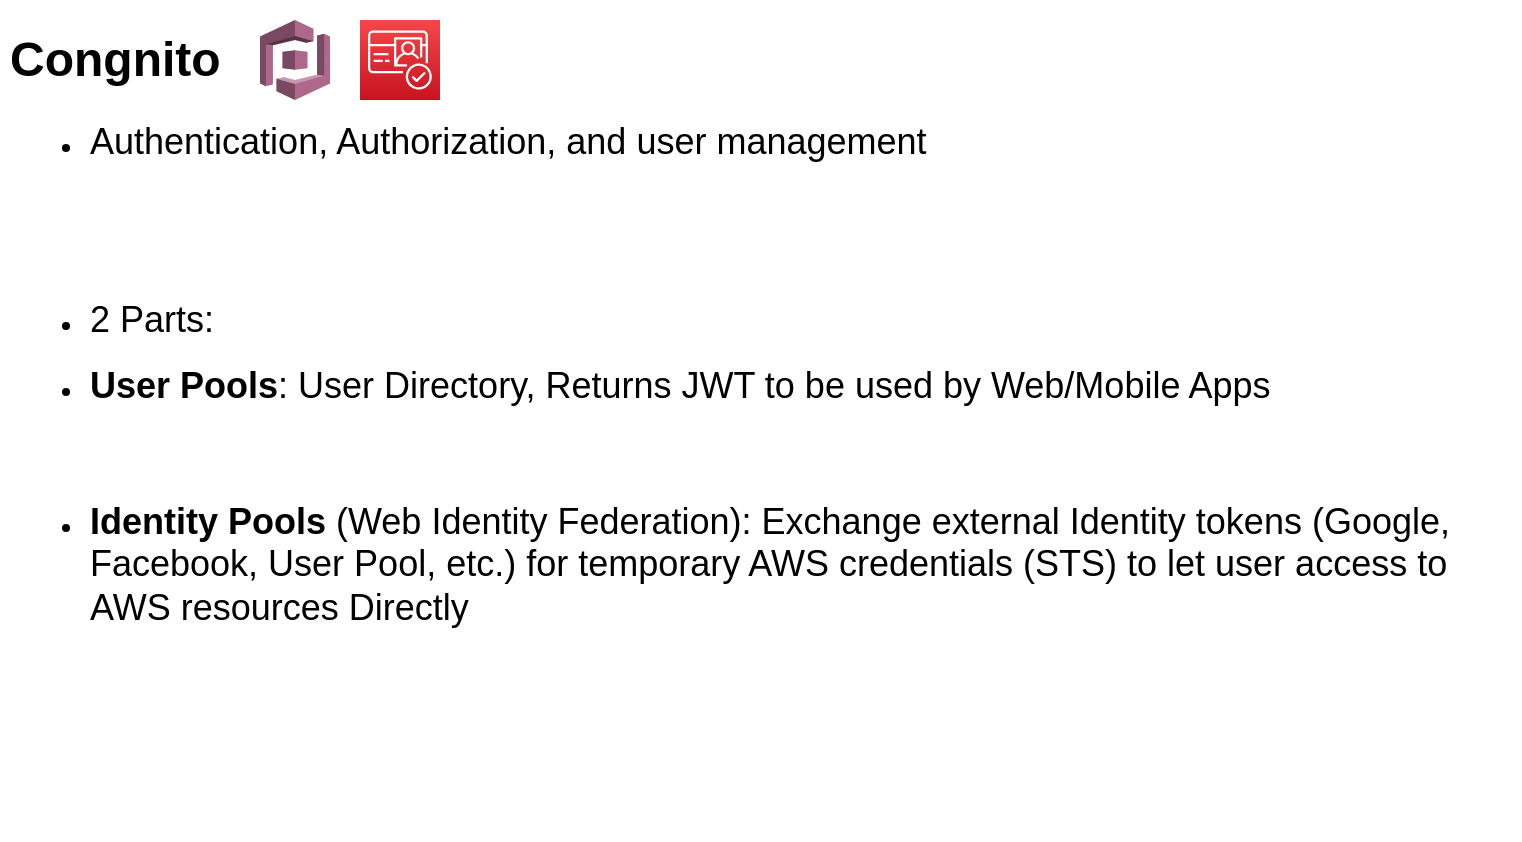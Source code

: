 <mxfile version="14.9.3" type="github" pages="4">
  <diagram id="XrfpLXSdPFyLqEVaYIA8" name="1. Cognito">
    <mxGraphModel dx="1422" dy="762" grid="1" gridSize="10" guides="1" tooltips="1" connect="1" arrows="1" fold="1" page="1" pageScale="1" pageWidth="850" pageHeight="1100" math="0" shadow="0">
      <root>
        <mxCell id="NHgnhrI_WXp9pf3EGnXM-0" />
        <mxCell id="NHgnhrI_WXp9pf3EGnXM-1" parent="NHgnhrI_WXp9pf3EGnXM-0" />
        <mxCell id="y5IxB1KwBTHOuGu1qgAL-0" value="&lt;h1&gt;Congnito&amp;nbsp;&lt;/h1&gt;&lt;ul&gt;&lt;li&gt;&lt;font style=&quot;font-size: 18px&quot;&gt;Authentication, Authorization, and user management&lt;/font&gt;&lt;/li&gt;&lt;/ul&gt;&lt;div&gt;&lt;span style=&quot;font-size: 18px&quot;&gt;&lt;br&gt;&lt;/span&gt;&lt;/div&gt;&lt;div&gt;&lt;span style=&quot;font-size: 18px&quot;&gt;&lt;br&gt;&lt;/span&gt;&lt;/div&gt;&lt;ul&gt;&lt;li&gt;&lt;font style=&quot;font-size: 18px&quot;&gt;2 Parts:&amp;nbsp;&lt;/font&gt;&lt;/li&gt;&lt;/ul&gt;&lt;ul&gt;&lt;li&gt;&lt;font style=&quot;font-size: 18px&quot;&gt;&lt;b&gt;User Pools&lt;/b&gt;: User Directory, Returns JWT to be used by Web/Mobile Apps&lt;/font&gt;&lt;/li&gt;&lt;/ul&gt;&lt;div&gt;&lt;span style=&quot;font-size: 18px&quot;&gt;&lt;br&gt;&lt;/span&gt;&lt;/div&gt;&lt;ul&gt;&lt;li&gt;&lt;font style=&quot;font-size: 18px&quot;&gt;&lt;b&gt;Identity Pools&amp;nbsp;&lt;/b&gt;(Web Identity Federation):&amp;nbsp;Exchange external Identity tokens (Google, Facebook, User Pool, etc.) for temporary AWS credentials (STS) to let user access to AWS resources Directly&lt;/font&gt;&lt;/li&gt;&lt;/ul&gt;&lt;p&gt;&lt;/p&gt;" style="text;html=1;strokeColor=none;fillColor=none;spacing=5;spacingTop=-20;whiteSpace=wrap;overflow=hidden;rounded=0;labelBackgroundColor=none;" parent="NHgnhrI_WXp9pf3EGnXM-1" vertex="1">
          <mxGeometry x="40" y="40" width="760" height="410" as="geometry" />
        </mxCell>
        <mxCell id="gu8KA0dRq_MuwRzteSxE-0" value="" style="outlineConnect=0;dashed=0;verticalLabelPosition=bottom;verticalAlign=top;align=center;html=1;shape=mxgraph.aws3.cognito;fillColor=#AD688B;gradientColor=none;strokeColor=#CCCCCC;" parent="NHgnhrI_WXp9pf3EGnXM-1" vertex="1">
          <mxGeometry x="170" y="40" width="35" height="40" as="geometry" />
        </mxCell>
        <mxCell id="tuQL5oOyaT26bC56Cmlu-0" value="" style="points=[[0,0,0],[0.25,0,0],[0.5,0,0],[0.75,0,0],[1,0,0],[0,1,0],[0.25,1,0],[0.5,1,0],[0.75,1,0],[1,1,0],[0,0.25,0],[0,0.5,0],[0,0.75,0],[1,0.25,0],[1,0.5,0],[1,0.75,0]];outlineConnect=0;fontColor=#232F3E;gradientColor=#F54749;gradientDirection=north;fillColor=#C7131F;strokeColor=#ffffff;dashed=0;verticalLabelPosition=bottom;verticalAlign=top;align=center;html=1;fontSize=12;fontStyle=0;aspect=fixed;shape=mxgraph.aws4.resourceIcon;resIcon=mxgraph.aws4.cognito;labelBackgroundColor=none;" parent="NHgnhrI_WXp9pf3EGnXM-1" vertex="1">
          <mxGeometry x="220" y="40" width="40" height="40" as="geometry" />
        </mxCell>
      </root>
    </mxGraphModel>
  </diagram>
  <diagram id="C--5GFD1iy_7vOTVAu0h" name="2. Cognito User Pool">
    <mxGraphModel dx="1673" dy="896" grid="1" gridSize="10" guides="1" tooltips="1" connect="1" arrows="1" fold="1" page="1" pageScale="1" pageWidth="850" pageHeight="1100" math="0" shadow="0">
      <root>
        <mxCell id="hs2MlcqTUsVbU6DM5ik_-0" />
        <mxCell id="hs2MlcqTUsVbU6DM5ik_-1" parent="hs2MlcqTUsVbU6DM5ik_-0" />
        <mxCell id="hs2MlcqTUsVbU6DM5ik_-4" value="" style="verticalLabelPosition=bottom;verticalAlign=top;html=1;shape=mxgraph.basic.rect;fillColor2=none;strokeWidth=1;size=20;indent=5;strokeColor=#CCCCCC;" parent="hs2MlcqTUsVbU6DM5ik_-1" vertex="1">
          <mxGeometry x="20" y="40" width="130" height="110" as="geometry" />
        </mxCell>
        <mxCell id="hs2MlcqTUsVbU6DM5ik_-2" value="" style="outlineConnect=0;dashed=0;verticalLabelPosition=bottom;verticalAlign=top;align=center;html=1;shape=mxgraph.aws3.management_console;fillColor=#D2D3D3;gradientColor=none;" parent="hs2MlcqTUsVbU6DM5ik_-1" vertex="1">
          <mxGeometry x="32" y="53" width="63" height="63" as="geometry" />
        </mxCell>
        <mxCell id="hs2MlcqTUsVbU6DM5ik_-3" value="" style="outlineConnect=0;dashed=0;verticalLabelPosition=bottom;verticalAlign=top;align=center;html=1;shape=mxgraph.aws3.mobile_client;fillColor=#D2D3D3;gradientColor=none;" parent="hs2MlcqTUsVbU6DM5ik_-1" vertex="1">
          <mxGeometry x="102" y="53" width="40.5" height="63" as="geometry" />
        </mxCell>
        <mxCell id="hs2MlcqTUsVbU6DM5ik_-6" value="Clients" style="text;html=1;strokeColor=none;fillColor=none;align=center;verticalAlign=middle;whiteSpace=wrap;rounded=0;" parent="hs2MlcqTUsVbU6DM5ik_-1" vertex="1">
          <mxGeometry x="73.5" y="122.5" width="40" height="20" as="geometry" />
        </mxCell>
        <mxCell id="hs2MlcqTUsVbU6DM5ik_-7" value="" style="endArrow=classic;html=1;entryX=0;entryY=0.21;entryDx=0;entryDy=0;entryPerimeter=0;exitX=1.008;exitY=0.173;exitDx=0;exitDy=0;exitPerimeter=0;" parent="hs2MlcqTUsVbU6DM5ik_-1" source="hs2MlcqTUsVbU6DM5ik_-4" edge="1">
          <mxGeometry width="50" height="50" relative="1" as="geometry">
            <mxPoint x="158" y="60" as="sourcePoint" />
            <mxPoint x="348.5" y="59.53" as="targetPoint" />
          </mxGeometry>
        </mxCell>
        <mxCell id="hs2MlcqTUsVbU6DM5ik_-8" value="1. Authenticate" style="edgeLabel;html=1;align=center;verticalAlign=middle;resizable=0;points=[];" parent="hs2MlcqTUsVbU6DM5ik_-7" vertex="1" connectable="0">
          <mxGeometry x="-0.165" relative="1" as="geometry">
            <mxPoint as="offset" />
          </mxGeometry>
        </mxCell>
        <mxCell id="hs2MlcqTUsVbU6DM5ik_-9" value="" style="endArrow=classic;html=1;exitX=0;exitY=0.79;exitDx=0;exitDy=0;exitPerimeter=0;entryX=1;entryY=0.664;entryDx=0;entryDy=0;entryPerimeter=0;" parent="hs2MlcqTUsVbU6DM5ik_-1" target="hs2MlcqTUsVbU6DM5ik_-4" edge="1">
          <mxGeometry width="50" height="50" relative="1" as="geometry">
            <mxPoint x="348.5" y="113.47" as="sourcePoint" />
            <mxPoint x="160" y="111.96" as="targetPoint" />
          </mxGeometry>
        </mxCell>
        <mxCell id="hs2MlcqTUsVbU6DM5ik_-10" value="3. JWT based on&amp;nbsp;&lt;span style=&quot;font-size: 12px ; background-color: rgb(248 , 249 , 250)&quot;&gt;OAuth Flows&lt;br&gt;&lt;/span&gt;" style="edgeLabel;html=1;align=center;verticalAlign=middle;resizable=0;points=[];" parent="hs2MlcqTUsVbU6DM5ik_-9" vertex="1" connectable="0">
          <mxGeometry x="0.257" y="1" relative="1" as="geometry">
            <mxPoint x="30" y="-2" as="offset" />
          </mxGeometry>
        </mxCell>
        <mxCell id="hs2MlcqTUsVbU6DM5ik_-19" value="" style="endArrow=classic;html=1;exitX=1;exitY=0.5;exitDx=0;exitDy=0;exitPerimeter=0;startArrow=none;entryX=0;entryY=0.5;entryDx=0;entryDy=0;entryPerimeter=0;" parent="hs2MlcqTUsVbU6DM5ik_-1" source="hs2MlcqTUsVbU6DM5ik_-11" target="hs2MlcqTUsVbU6DM5ik_-11" edge="1">
          <mxGeometry width="50" height="50" relative="1" as="geometry">
            <mxPoint x="510" y="80" as="sourcePoint" />
            <mxPoint x="640" y="87" as="targetPoint" />
          </mxGeometry>
        </mxCell>
        <mxCell id="hs2MlcqTUsVbU6DM5ik_-22" value="&lt;div&gt;&lt;ul&gt;&lt;li&gt;&lt;span&gt;ID Token&lt;/span&gt;&lt;/li&gt;&lt;li&gt;Access Token&lt;/li&gt;&lt;li&gt;Refresh Token&lt;/li&gt;&lt;/ul&gt;&lt;/div&gt;" style="text;html=1;strokeColor=none;fillColor=none;align=left;verticalAlign=middle;whiteSpace=wrap;rounded=0;" parent="hs2MlcqTUsVbU6DM5ik_-1" vertex="1">
          <mxGeometry x="180" y="116" width="170" height="60" as="geometry" />
        </mxCell>
        <mxCell id="hs2MlcqTUsVbU6DM5ik_-27" value="User Pool" style="text;html=1;strokeColor=none;fillColor=none;align=center;verticalAlign=middle;whiteSpace=wrap;rounded=0;" parent="hs2MlcqTUsVbU6DM5ik_-1" vertex="1">
          <mxGeometry x="331.75" y="133" width="110" height="20" as="geometry" />
        </mxCell>
        <mxCell id="hs2MlcqTUsVbU6DM5ik_-28" value="" style="outlineConnect=0;dashed=0;verticalLabelPosition=bottom;verticalAlign=top;align=center;html=1;shape=mxgraph.aws3.lambda_function;fillColor=#F58534;gradientColor=none;strokeColor=#CCCCCC;" parent="hs2MlcqTUsVbU6DM5ik_-1" vertex="1">
          <mxGeometry x="520" y="150" width="69" height="72" as="geometry" />
        </mxCell>
        <mxCell id="hs2MlcqTUsVbU6DM5ik_-29" value="" style="endArrow=classic;html=1;exitX=1;exitY=0.5;exitDx=0;exitDy=0;exitPerimeter=0;" parent="hs2MlcqTUsVbU6DM5ik_-1" target="hs2MlcqTUsVbU6DM5ik_-28" edge="1">
          <mxGeometry width="50" height="50" relative="1" as="geometry">
            <mxPoint x="425" y="86.5" as="sourcePoint" />
            <mxPoint x="650" y="97" as="targetPoint" />
          </mxGeometry>
        </mxCell>
        <mxCell id="hs2MlcqTUsVbU6DM5ik_-30" value="2.&amp;nbsp;Custom Sign-in" style="edgeLabel;html=1;align=center;verticalAlign=middle;resizable=0;points=[];" parent="hs2MlcqTUsVbU6DM5ik_-29" vertex="1" connectable="0">
          <mxGeometry x="-0.181" y="-2" relative="1" as="geometry">
            <mxPoint x="33" y="18" as="offset" />
          </mxGeometry>
        </mxCell>
        <mxCell id="hs2MlcqTUsVbU6DM5ik_-32" value="" style="verticalLabelPosition=bottom;verticalAlign=top;html=1;shape=mxgraph.basic.rect;fillColor2=none;strokeWidth=1;size=20;indent=5;strokeColor=#CCCCCC;" parent="hs2MlcqTUsVbU6DM5ik_-1" vertex="1">
          <mxGeometry x="40" y="570" width="140" height="110" as="geometry" />
        </mxCell>
        <mxCell id="hs2MlcqTUsVbU6DM5ik_-33" value="" style="outlineConnect=0;dashed=0;verticalLabelPosition=bottom;verticalAlign=top;align=center;html=1;shape=mxgraph.aws3.management_console;fillColor=#D2D3D3;gradientColor=none;" parent="hs2MlcqTUsVbU6DM5ik_-1" vertex="1">
          <mxGeometry x="52" y="583" width="63" height="63" as="geometry" />
        </mxCell>
        <mxCell id="hs2MlcqTUsVbU6DM5ik_-34" value="" style="outlineConnect=0;dashed=0;verticalLabelPosition=bottom;verticalAlign=top;align=center;html=1;shape=mxgraph.aws3.mobile_client;fillColor=#D2D3D3;gradientColor=none;" parent="hs2MlcqTUsVbU6DM5ik_-1" vertex="1">
          <mxGeometry x="122" y="583" width="40.5" height="63" as="geometry" />
        </mxCell>
        <mxCell id="hs2MlcqTUsVbU6DM5ik_-35" value="Clients" style="text;html=1;strokeColor=none;fillColor=none;align=center;verticalAlign=middle;whiteSpace=wrap;rounded=0;" parent="hs2MlcqTUsVbU6DM5ik_-1" vertex="1">
          <mxGeometry x="93.5" y="652.5" width="40" height="20" as="geometry" />
        </mxCell>
        <mxCell id="hs2MlcqTUsVbU6DM5ik_-36" value="" style="endArrow=classic;html=1;entryX=0;entryY=0.21;entryDx=0;entryDy=0;entryPerimeter=0;" parent="hs2MlcqTUsVbU6DM5ik_-1" edge="1">
          <mxGeometry width="50" height="50" relative="1" as="geometry">
            <mxPoint x="178" y="590" as="sourcePoint" />
            <mxPoint x="445" y="589.53" as="targetPoint" />
          </mxGeometry>
        </mxCell>
        <mxCell id="hs2MlcqTUsVbU6DM5ik_-37" value="1. Authenticate" style="edgeLabel;html=1;align=center;verticalAlign=middle;resizable=0;points=[];" parent="hs2MlcqTUsVbU6DM5ik_-36" vertex="1" connectable="0">
          <mxGeometry x="-0.165" relative="1" as="geometry">
            <mxPoint x="-2" as="offset" />
          </mxGeometry>
        </mxCell>
        <mxCell id="hs2MlcqTUsVbU6DM5ik_-38" value="" style="endArrow=classic;html=1;exitX=0.039;exitY=0.656;exitDx=0;exitDy=0;exitPerimeter=0;entryX=1;entryY=0.536;entryDx=0;entryDy=0;entryPerimeter=0;" parent="hs2MlcqTUsVbU6DM5ik_-1" edge="1">
          <mxGeometry width="50" height="50" relative="1" as="geometry">
            <mxPoint x="447.984" y="644.008" as="sourcePoint" />
            <mxPoint x="180" y="641.96" as="targetPoint" />
          </mxGeometry>
        </mxCell>
        <mxCell id="hs2MlcqTUsVbU6DM5ik_-39" value="3. JWT tokens based on&amp;nbsp;&lt;span style=&quot;font-size: 12px ; background-color: rgb(248 , 249 , 250)&quot;&gt;OAuth&lt;br&gt;&lt;/span&gt;" style="edgeLabel;html=1;align=center;verticalAlign=middle;resizable=0;points=[];" parent="hs2MlcqTUsVbU6DM5ik_-38" vertex="1" connectable="0">
          <mxGeometry x="0.257" y="1" relative="1" as="geometry">
            <mxPoint x="5" y="-2" as="offset" />
          </mxGeometry>
        </mxCell>
        <mxCell id="hs2MlcqTUsVbU6DM5ik_-42" value="Cognito User Pool" style="text;html=1;strokeColor=none;fillColor=none;align=center;verticalAlign=middle;whiteSpace=wrap;rounded=0;" parent="hs2MlcqTUsVbU6DM5ik_-1" vertex="1">
          <mxGeometry x="353.5" y="660" width="110" height="20" as="geometry" />
        </mxCell>
        <mxCell id="hs2MlcqTUsVbU6DM5ik_-43" value="" style="dashed=0;outlineConnect=0;html=1;align=center;labelPosition=center;verticalLabelPosition=bottom;verticalAlign=top;shape=mxgraph.webicons.facebook;fillColor=#6294E4;gradientColor=#1A2665;strokeColor=#CCCCCC;" parent="hs2MlcqTUsVbU6DM5ik_-1" vertex="1">
          <mxGeometry x="580" y="510" width="40" height="40" as="geometry" />
        </mxCell>
        <mxCell id="hs2MlcqTUsVbU6DM5ik_-44" value="" style="dashed=0;outlineConnect=0;html=1;align=center;labelPosition=center;verticalLabelPosition=bottom;verticalAlign=top;shape=mxgraph.weblogos.amazon;strokeColor=#CCCCCC;" parent="hs2MlcqTUsVbU6DM5ik_-1" vertex="1">
          <mxGeometry x="580" y="591" width="40" height="39" as="geometry" />
        </mxCell>
        <mxCell id="hs2MlcqTUsVbU6DM5ik_-45" value="" style="dashed=0;outlineConnect=0;html=1;align=center;labelPosition=center;verticalLabelPosition=bottom;verticalAlign=top;shape=mxgraph.weblogos.google;strokeColor=#CCCCCC;" parent="hs2MlcqTUsVbU6DM5ik_-1" vertex="1">
          <mxGeometry x="580" y="672.5" width="40" height="39" as="geometry" />
        </mxCell>
        <mxCell id="hs2MlcqTUsVbU6DM5ik_-46" value="" style="endArrow=classic;startArrow=classic;html=1;" parent="hs2MlcqTUsVbU6DM5ik_-1" target="hs2MlcqTUsVbU6DM5ik_-43" edge="1">
          <mxGeometry width="50" height="50" relative="1" as="geometry">
            <mxPoint x="450" y="610" as="sourcePoint" />
            <mxPoint x="740" y="530" as="targetPoint" />
          </mxGeometry>
        </mxCell>
        <mxCell id="hs2MlcqTUsVbU6DM5ik_-47" value="" style="endArrow=classic;startArrow=classic;html=1;exitX=1;exitY=0.5;exitDx=0;exitDy=0;exitPerimeter=0;" parent="hs2MlcqTUsVbU6DM5ik_-1" source="agxwnckdgTOWazzLHPQQ-0" edge="1">
          <mxGeometry width="50" height="50" relative="1" as="geometry">
            <mxPoint x="519.97" y="610.455" as="sourcePoint" />
            <mxPoint x="580" y="611" as="targetPoint" />
          </mxGeometry>
        </mxCell>
        <mxCell id="hs2MlcqTUsVbU6DM5ik_-48" value="" style="endArrow=classic;startArrow=classic;html=1;" parent="hs2MlcqTUsVbU6DM5ik_-1" source="agxwnckdgTOWazzLHPQQ-0" edge="1">
          <mxGeometry width="50" height="50" relative="1" as="geometry">
            <mxPoint x="521.5" y="616.5" as="sourcePoint" />
            <mxPoint x="580" y="686" as="targetPoint" />
          </mxGeometry>
        </mxCell>
        <mxCell id="hs2MlcqTUsVbU6DM5ik_-60" value="App&lt;br&gt;Resources" style="whiteSpace=wrap;html=1;aspect=fixed;labelBackgroundColor=none;strokeColor=#000000;" parent="hs2MlcqTUsVbU6DM5ik_-1" vertex="1">
          <mxGeometry x="350" y="310" width="75" height="75" as="geometry" />
        </mxCell>
        <mxCell id="hs2MlcqTUsVbU6DM5ik_-61" value="" style="endArrow=classic;html=1;entryX=0;entryY=0.25;entryDx=0;entryDy=0;exitX=0.546;exitY=1.009;exitDx=0;exitDy=0;exitPerimeter=0;" parent="hs2MlcqTUsVbU6DM5ik_-1" source="hs2MlcqTUsVbU6DM5ik_-4" target="hs2MlcqTUsVbU6DM5ik_-60" edge="1">
          <mxGeometry width="50" height="50" relative="1" as="geometry">
            <mxPoint x="110.0" y="210.0" as="sourcePoint" />
            <mxPoint x="383.96" y="210.5" as="targetPoint" />
          </mxGeometry>
        </mxCell>
        <mxCell id="hs2MlcqTUsVbU6DM5ik_-62" value="4. Request + Tokens" style="edgeLabel;html=1;align=center;verticalAlign=middle;resizable=0;points=[];" parent="hs2MlcqTUsVbU6DM5ik_-61" vertex="1" connectable="0">
          <mxGeometry x="-0.165" relative="1" as="geometry">
            <mxPoint as="offset" />
          </mxGeometry>
        </mxCell>
        <mxCell id="7K9llkvWW2eO6uYCUeWB-3" value="2. Custom Sign-up" style="endArrow=classic;html=1;exitX=1;exitY=0.5;exitDx=0;exitDy=0;exitPerimeter=0;entryX=0;entryY=0.5;entryDx=0;entryDy=0;entryPerimeter=0;" parent="hs2MlcqTUsVbU6DM5ik_-1" target="hs2MlcqTUsVbU6DM5ik_-11" edge="1">
          <mxGeometry x="-0.053" y="17" width="50" height="50" relative="1" as="geometry">
            <mxPoint x="425" y="86.5" as="sourcePoint" />
            <mxPoint x="526" y="86.5" as="targetPoint" />
            <mxPoint y="1" as="offset" />
          </mxGeometry>
        </mxCell>
        <mxCell id="hs2MlcqTUsVbU6DM5ik_-11" value="" style="outlineConnect=0;dashed=0;verticalLabelPosition=bottom;verticalAlign=top;align=center;html=1;shape=mxgraph.aws3.lambda_function;fillColor=#F58534;gradientColor=none;strokeColor=#CCCCCC;" parent="hs2MlcqTUsVbU6DM5ik_-1" vertex="1">
          <mxGeometry x="520" y="50.5" width="69" height="72" as="geometry" />
        </mxCell>
        <mxCell id="7K9llkvWW2eO6uYCUeWB-6" value="" style="endArrow=classic;html=1;exitX=1;exitY=0.5;exitDx=0;exitDy=0;exitPerimeter=0;entryX=0;entryY=0.5;entryDx=0;entryDy=0;" parent="hs2MlcqTUsVbU6DM5ik_-1" edge="1">
          <mxGeometry x="-0.053" y="17" width="50" height="50" relative="1" as="geometry">
            <mxPoint x="589" y="84" as="sourcePoint" />
            <mxPoint x="685" y="84.5" as="targetPoint" />
            <mxPoint y="1" as="offset" />
          </mxGeometry>
        </mxCell>
        <mxCell id="7K9llkvWW2eO6uYCUeWB-11" value="" style="points=[[0,0,0],[0.25,0,0],[0.5,0,0],[0.75,0,0],[1,0,0],[0,1,0],[0.25,1,0],[0.5,1,0],[0.75,1,0],[1,1,0],[0,0.25,0],[0,0.5,0],[0,0.75,0],[1,0.25,0],[1,0.5,0],[1,0.75,0]];outlineConnect=0;fontColor=#232F3E;gradientColor=#F54749;gradientDirection=north;fillColor=#C7131F;strokeColor=#ffffff;dashed=0;verticalLabelPosition=bottom;verticalAlign=top;align=center;html=1;fontSize=12;fontStyle=0;aspect=fixed;shape=mxgraph.aws4.resourceIcon;resIcon=mxgraph.aws4.cognito;labelBackgroundColor=none;" parent="hs2MlcqTUsVbU6DM5ik_-1" vertex="1">
          <mxGeometry x="350" y="45.5" width="75" height="75" as="geometry" />
        </mxCell>
        <mxCell id="agxwnckdgTOWazzLHPQQ-0" value="" style="points=[[0,0,0],[0.25,0,0],[0.5,0,0],[0.75,0,0],[1,0,0],[0,1,0],[0.25,1,0],[0.5,1,0],[0.75,1,0],[1,1,0],[0,0.25,0],[0,0.5,0],[0,0.75,0],[1,0.25,0],[1,0.5,0],[1,0.75,0]];outlineConnect=0;fontColor=#232F3E;gradientColor=#F54749;gradientDirection=north;fillColor=#C7131F;strokeColor=#ffffff;dashed=0;verticalLabelPosition=bottom;verticalAlign=top;align=center;html=1;fontSize=12;fontStyle=0;aspect=fixed;shape=mxgraph.aws4.resourceIcon;resIcon=mxgraph.aws4.cognito;labelBackgroundColor=none;" parent="hs2MlcqTUsVbU6DM5ik_-1" vertex="1">
          <mxGeometry x="380" y="577.5" width="75" height="75" as="geometry" />
        </mxCell>
        <mxCell id="2NPBOKvnco1oyQ_zXrIl-0" value="&lt;font style=&quot;font-size: 24px&quot;&gt;User Pool:Sign-up /&amp;nbsp;Sign-in from built-in users&lt;/font&gt;" style="text;html=1;strokeColor=none;fillColor=none;align=center;verticalAlign=middle;whiteSpace=wrap;rounded=0;" parent="hs2MlcqTUsVbU6DM5ik_-1" vertex="1">
          <mxGeometry x="40" y="430" width="790" height="40" as="geometry" />
        </mxCell>
        <mxCell id="2NPBOKvnco1oyQ_zXrIl-1" value="&lt;font style=&quot;font-size: 24px&quot;&gt;User Pool:&amp;nbsp;Sign-up/Sign-in using external identity providers&lt;/font&gt;" style="text;html=1;strokeColor=none;fillColor=none;align=center;verticalAlign=middle;whiteSpace=wrap;rounded=0;" parent="hs2MlcqTUsVbU6DM5ik_-1" vertex="1">
          <mxGeometry x="48.5" y="740" width="720" height="40" as="geometry" />
        </mxCell>
        <mxCell id="uBfKPjX02DFlvB7GYm09-0" value="" style="endArrow=classic;html=1;exitX=0.5;exitY=1;exitDx=0;exitDy=0;exitPerimeter=0;" edge="1" parent="hs2MlcqTUsVbU6DM5ik_-1" source="7K9llkvWW2eO6uYCUeWB-11" target="hs2MlcqTUsVbU6DM5ik_-60">
          <mxGeometry width="50" height="50" relative="1" as="geometry">
            <mxPoint x="400" y="420" as="sourcePoint" />
            <mxPoint x="450" y="370" as="targetPoint" />
          </mxGeometry>
        </mxCell>
        <mxCell id="uBfKPjX02DFlvB7GYm09-1" value="5. Get Public JWKey" style="edgeLabel;html=1;align=center;verticalAlign=middle;resizable=0;points=[];" vertex="1" connectable="0" parent="uBfKPjX02DFlvB7GYm09-0">
          <mxGeometry x="-0.15" y="1" relative="1" as="geometry">
            <mxPoint y="1" as="offset" />
          </mxGeometry>
        </mxCell>
        <mxCell id="uBfKPjX02DFlvB7GYm09-2" value="" style="curved=1;endArrow=classic;html=1;exitX=0.5;exitY=1;exitDx=0;exitDy=0;entryX=1;entryY=0.5;entryDx=0;entryDy=0;" edge="1" parent="hs2MlcqTUsVbU6DM5ik_-1" source="hs2MlcqTUsVbU6DM5ik_-60" target="hs2MlcqTUsVbU6DM5ik_-60">
          <mxGeometry width="50" height="50" relative="1" as="geometry">
            <mxPoint x="400" y="420" as="sourcePoint" />
            <mxPoint x="450" y="370" as="targetPoint" />
            <Array as="points">
              <mxPoint x="490" y="430" />
              <mxPoint x="530" y="370" />
              <mxPoint x="520" y="348" />
            </Array>
          </mxGeometry>
        </mxCell>
        <mxCell id="uBfKPjX02DFlvB7GYm09-3" value="6. JWT Validation" style="edgeLabel;html=1;align=center;verticalAlign=middle;resizable=0;points=[];" vertex="1" connectable="0" parent="uBfKPjX02DFlvB7GYm09-2">
          <mxGeometry x="0.091" y="1" relative="1" as="geometry">
            <mxPoint as="offset" />
          </mxGeometry>
        </mxCell>
        <mxCell id="uBfKPjX02DFlvB7GYm09-4" value="" style="endArrow=classic;html=1;exitX=0;exitY=0.75;exitDx=0;exitDy=0;entryX=0.154;entryY=0.973;entryDx=0;entryDy=0;entryPerimeter=0;" edge="1" parent="hs2MlcqTUsVbU6DM5ik_-1" source="hs2MlcqTUsVbU6DM5ik_-60" target="hs2MlcqTUsVbU6DM5ik_-4">
          <mxGeometry width="50" height="50" relative="1" as="geometry">
            <mxPoint x="400" y="420" as="sourcePoint" />
            <mxPoint x="50" y="300" as="targetPoint" />
            <Array as="points">
              <mxPoint x="40" y="366" />
            </Array>
          </mxGeometry>
        </mxCell>
        <mxCell id="uBfKPjX02DFlvB7GYm09-5" value="7. Response" style="edgeLabel;html=1;align=center;verticalAlign=middle;resizable=0;points=[];" vertex="1" connectable="0" parent="uBfKPjX02DFlvB7GYm09-4">
          <mxGeometry x="-0.21" y="-2" relative="1" as="geometry">
            <mxPoint as="offset" />
          </mxGeometry>
        </mxCell>
        <mxCell id="uBfKPjX02DFlvB7GYm09-8" value="" style="curved=1;endArrow=classic;html=1;" edge="1" parent="hs2MlcqTUsVbU6DM5ik_-1">
          <mxGeometry width="50" height="50" relative="1" as="geometry">
            <mxPoint x="455" y="600" as="sourcePoint" />
            <mxPoint x="400" y="580" as="targetPoint" />
            <Array as="points">
              <mxPoint x="480" y="550" />
              <mxPoint x="455" y="510" />
              <mxPoint x="400" y="540" />
            </Array>
          </mxGeometry>
        </mxCell>
        <mxCell id="uBfKPjX02DFlvB7GYm09-11" value="2. Store &amp;amp; Map external user data" style="edgeLabel;html=1;align=center;verticalAlign=middle;resizable=0;points=[];" vertex="1" connectable="0" parent="uBfKPjX02DFlvB7GYm09-8">
          <mxGeometry x="-0.583" y="1" relative="1" as="geometry">
            <mxPoint x="-18" y="-51" as="offset" />
          </mxGeometry>
        </mxCell>
        <mxCell id="uBfKPjX02DFlvB7GYm09-10" value="&lt;span style=&quot;font-size: 11px ; background-color: rgb(255 , 255 , 255)&quot;&gt;1. Sign-in to external identity provide&lt;/span&gt;" style="text;html=1;strokeColor=none;fillColor=none;align=center;verticalAlign=middle;whiteSpace=wrap;rounded=0;" vertex="1" parent="hs2MlcqTUsVbU6DM5ik_-1">
          <mxGeometry x="620" y="530" width="80" height="140" as="geometry" />
        </mxCell>
        <mxCell id="dtq2yw9bKzsKXaO4VJdS-0" value="" style="curved=1;endArrow=classic;html=1;exitX=1.015;exitY=0.7;exitDx=0;exitDy=0;exitPerimeter=0;entryX=-0.053;entryY=0.12;entryDx=0;entryDy=0;entryPerimeter=0;dashed=1;" edge="1" parent="hs2MlcqTUsVbU6DM5ik_-1" source="hs2MlcqTUsVbU6DM5ik_-4" target="hs2MlcqTUsVbU6DM5ik_-60">
          <mxGeometry width="50" height="50" relative="1" as="geometry">
            <mxPoint x="260" y="260" as="sourcePoint" />
            <mxPoint x="310" y="210" as="targetPoint" />
            <Array as="points">
              <mxPoint x="110" y="160" />
              <mxPoint x="170" y="200" />
            </Array>
          </mxGeometry>
        </mxCell>
      </root>
    </mxGraphModel>
  </diagram>
  <diagram id="DDsoDSSsyYeL7K_nFDDR" name="3. Cognito Identity Pool">
    <mxGraphModel dx="1422" dy="762" grid="1" gridSize="10" guides="1" tooltips="1" connect="1" arrows="1" fold="1" page="1" pageScale="1" pageWidth="850" pageHeight="1100" math="0" shadow="0">
      <root>
        <mxCell id="K9s4CzVVZZi7IuLKyu7W-0" />
        <mxCell id="K9s4CzVVZZi7IuLKyu7W-1" parent="K9s4CzVVZZi7IuLKyu7W-0" />
        <mxCell id="h1xK9qDGQCNXpLd03Pqe-9" value="" style="verticalLabelPosition=bottom;verticalAlign=top;html=1;shape=mxgraph.basic.rect;fillColor2=none;strokeWidth=1;size=20;indent=5;strokeColor=#CCCCCC;" parent="K9s4CzVVZZi7IuLKyu7W-1" vertex="1">
          <mxGeometry x="550" y="390" width="230" height="109" as="geometry" />
        </mxCell>
        <mxCell id="jciDeMqmUEaXET-zowRG-4" value="" style="verticalLabelPosition=bottom;verticalAlign=top;html=1;shape=mxgraph.basic.rect;fillColor2=none;strokeWidth=1;size=20;indent=5;strokeColor=#CCCCCC;" parent="K9s4CzVVZZi7IuLKyu7W-1" vertex="1">
          <mxGeometry x="550" y="41" width="230" height="109" as="geometry" />
        </mxCell>
        <mxCell id="IGjTNpZbOQ4kLorwkxcK-3" value="" style="outlineConnect=0;dashed=0;verticalLabelPosition=bottom;verticalAlign=top;align=center;html=1;shape=mxgraph.aws3.permissions_2;fillColor=#D2D3D3;gradientColor=none;strokeColor=#CCCCCC;" parent="K9s4CzVVZZi7IuLKyu7W-1" vertex="1">
          <mxGeometry x="290" y="287" width="30" height="30" as="geometry" />
        </mxCell>
        <mxCell id="q8LD3TerWeZ9EvnFw6wH-0" value="" style="verticalLabelPosition=bottom;verticalAlign=top;html=1;shape=mxgraph.basic.rect;fillColor2=none;strokeWidth=1;size=20;indent=5;strokeColor=#CCCCCC;" parent="K9s4CzVVZZi7IuLKyu7W-1" vertex="1">
          <mxGeometry x="20" y="40" width="130" height="110" as="geometry" />
        </mxCell>
        <mxCell id="q8LD3TerWeZ9EvnFw6wH-1" value="" style="outlineConnect=0;dashed=0;verticalLabelPosition=bottom;verticalAlign=top;align=center;html=1;shape=mxgraph.aws3.management_console;fillColor=#D2D3D3;gradientColor=none;" parent="K9s4CzVVZZi7IuLKyu7W-1" vertex="1">
          <mxGeometry x="32" y="53" width="63" height="63" as="geometry" />
        </mxCell>
        <mxCell id="q8LD3TerWeZ9EvnFw6wH-2" value="" style="outlineConnect=0;dashed=0;verticalLabelPosition=bottom;verticalAlign=top;align=center;html=1;shape=mxgraph.aws3.mobile_client;fillColor=#D2D3D3;gradientColor=none;" parent="K9s4CzVVZZi7IuLKyu7W-1" vertex="1">
          <mxGeometry x="102" y="53" width="40.5" height="63" as="geometry" />
        </mxCell>
        <mxCell id="q8LD3TerWeZ9EvnFw6wH-3" value="Clients" style="text;html=1;strokeColor=none;fillColor=none;align=center;verticalAlign=middle;whiteSpace=wrap;rounded=0;" parent="K9s4CzVVZZi7IuLKyu7W-1" vertex="1">
          <mxGeometry x="73.5" y="122.5" width="40" height="20" as="geometry" />
        </mxCell>
        <mxCell id="q8LD3TerWeZ9EvnFw6wH-4" value="" style="endArrow=classic;html=1;exitX=1.008;exitY=0.173;exitDx=0;exitDy=0;exitPerimeter=0;" parent="K9s4CzVVZZi7IuLKyu7W-1" source="q8LD3TerWeZ9EvnFw6wH-0" edge="1">
          <mxGeometry width="50" height="50" relative="1" as="geometry">
            <mxPoint x="158" y="60" as="sourcePoint" />
            <mxPoint x="549" y="59" as="targetPoint" />
          </mxGeometry>
        </mxCell>
        <mxCell id="q8LD3TerWeZ9EvnFw6wH-5" value="1. Authenticate with external provider credential" style="edgeLabel;html=1;align=center;verticalAlign=middle;resizable=0;points=[];" parent="q8LD3TerWeZ9EvnFw6wH-4" vertex="1" connectable="0">
          <mxGeometry x="-0.165" relative="1" as="geometry">
            <mxPoint x="33" as="offset" />
          </mxGeometry>
        </mxCell>
        <mxCell id="q8LD3TerWeZ9EvnFw6wH-6" value="" style="endArrow=classic;html=1;entryX=1;entryY=0.664;entryDx=0;entryDy=0;entryPerimeter=0;" parent="K9s4CzVVZZi7IuLKyu7W-1" target="q8LD3TerWeZ9EvnFw6wH-0" edge="1">
          <mxGeometry width="50" height="50" relative="1" as="geometry">
            <mxPoint x="550" y="113" as="sourcePoint" />
            <mxPoint x="160" y="111.96" as="targetPoint" />
            <Array as="points" />
          </mxGeometry>
        </mxCell>
        <mxCell id="q8LD3TerWeZ9EvnFw6wH-7" value="2. External Provider JW Token&lt;span style=&quot;font-size: 12px ; background-color: rgb(248 , 249 , 250)&quot;&gt;&lt;br&gt;&lt;/span&gt;" style="edgeLabel;html=1;align=center;verticalAlign=middle;resizable=0;points=[];" parent="q8LD3TerWeZ9EvnFw6wH-6" vertex="1" connectable="0">
          <mxGeometry x="0.257" y="1" relative="1" as="geometry">
            <mxPoint x="27" y="-2" as="offset" />
          </mxGeometry>
        </mxCell>
        <mxCell id="q8LD3TerWeZ9EvnFw6wH-11" value="" style="endArrow=classic;html=1;entryX=0;entryY=0.5;entryDx=0;entryDy=0;exitX=0.546;exitY=1.009;exitDx=0;exitDy=0;exitPerimeter=0;entryPerimeter=0;" parent="K9s4CzVVZZi7IuLKyu7W-1" source="q8LD3TerWeZ9EvnFw6wH-0" target="h1xK9qDGQCNXpLd03Pqe-0" edge="1">
          <mxGeometry width="50" height="50" relative="1" as="geometry">
            <mxPoint x="110.0" y="210.0" as="sourcePoint" />
            <mxPoint x="360" y="307.52" as="targetPoint" />
          </mxGeometry>
        </mxCell>
        <mxCell id="q8LD3TerWeZ9EvnFw6wH-12" value="3. Request AWS Security Token&amp;nbsp;&amp;nbsp;" style="edgeLabel;html=1;align=center;verticalAlign=middle;resizable=0;points=[];" parent="q8LD3TerWeZ9EvnFw6wH-11" vertex="1" connectable="0">
          <mxGeometry x="-0.165" relative="1" as="geometry">
            <mxPoint x="77" y="-26" as="offset" />
          </mxGeometry>
        </mxCell>
        <mxCell id="jciDeMqmUEaXET-zowRG-0" value="" style="dashed=0;outlineConnect=0;html=1;align=center;labelPosition=center;verticalLabelPosition=bottom;verticalAlign=top;shape=mxgraph.webicons.facebook;fillColor=#6294E4;gradientColor=#1A2665;strokeColor=#CCCCCC;" parent="K9s4CzVVZZi7IuLKyu7W-1" vertex="1">
          <mxGeometry x="560" y="58" width="40" height="40" as="geometry" />
        </mxCell>
        <mxCell id="jciDeMqmUEaXET-zowRG-1" value="" style="dashed=0;outlineConnect=0;html=1;align=center;labelPosition=center;verticalLabelPosition=bottom;verticalAlign=top;shape=mxgraph.weblogos.amazon;strokeColor=#CCCCCC;" parent="K9s4CzVVZZi7IuLKyu7W-1" vertex="1">
          <mxGeometry x="620" y="58" width="40" height="39" as="geometry" />
        </mxCell>
        <mxCell id="jciDeMqmUEaXET-zowRG-2" value="" style="dashed=0;outlineConnect=0;html=1;align=center;labelPosition=center;verticalLabelPosition=bottom;verticalAlign=top;shape=mxgraph.weblogos.google;strokeColor=#CCCCCC;" parent="K9s4CzVVZZi7IuLKyu7W-1" vertex="1">
          <mxGeometry x="670" y="59" width="40" height="39" as="geometry" />
        </mxCell>
        <mxCell id="jciDeMqmUEaXET-zowRG-7" value="" style="curved=1;endArrow=classic;html=1;entryX=0;entryY=0.5;entryDx=0;entryDy=0;entryPerimeter=0;dashed=1;" parent="K9s4CzVVZZi7IuLKyu7W-1" target="h1xK9qDGQCNXpLd03Pqe-0" edge="1">
          <mxGeometry width="50" height="50" relative="1" as="geometry">
            <mxPoint x="150" y="117" as="sourcePoint" />
            <mxPoint x="356.04" y="296" as="targetPoint" />
            <Array as="points">
              <mxPoint x="110" y="150" />
              <mxPoint x="150" y="180" />
            </Array>
          </mxGeometry>
        </mxCell>
        <mxCell id="jciDeMqmUEaXET-zowRG-8" value="External Provider JWT token included" style="edgeLabel;html=1;align=center;verticalAlign=middle;resizable=0;points=[];" parent="jciDeMqmUEaXET-zowRG-7" vertex="1" connectable="0">
          <mxGeometry x="-0.585" y="6" relative="1" as="geometry">
            <mxPoint x="240" y="33" as="offset" />
          </mxGeometry>
        </mxCell>
        <mxCell id="h1xK9qDGQCNXpLd03Pqe-0" value="" style="points=[[0,0,0],[0.25,0,0],[0.5,0,0],[0.75,0,0],[1,0,0],[0,1,0],[0.25,1,0],[0.5,1,0],[0.75,1,0],[1,1,0],[0,0.25,0],[0,0.5,0],[0,0.75,0],[1,0.25,0],[1,0.5,0],[1,0.75,0]];outlineConnect=0;fontColor=#232F3E;gradientColor=#F54749;gradientDirection=north;fillColor=#C7131F;strokeColor=#ffffff;dashed=0;verticalLabelPosition=bottom;verticalAlign=top;align=center;html=1;fontSize=12;fontStyle=0;aspect=fixed;shape=mxgraph.aws4.resourceIcon;resIcon=mxgraph.aws4.cognito;labelBackgroundColor=none;" parent="K9s4CzVVZZi7IuLKyu7W-1" vertex="1">
          <mxGeometry x="560" y="267" width="70" height="70" as="geometry" />
        </mxCell>
        <mxCell id="h1xK9qDGQCNXpLd03Pqe-1" value="" style="outlineConnect=0;fontColor=#232F3E;gradientColor=none;fillColor=#C7131F;strokeColor=none;dashed=0;verticalLabelPosition=bottom;verticalAlign=top;align=center;html=1;fontSize=12;fontStyle=0;aspect=fixed;pointerEvents=1;shape=mxgraph.aws4.role;" parent="K9s4CzVVZZi7IuLKyu7W-1" vertex="1">
          <mxGeometry x="710" y="280" width="78" height="44" as="geometry" />
        </mxCell>
        <mxCell id="h1xK9qDGQCNXpLd03Pqe-2" value="" style="endArrow=classic;html=1;dashed=1;" parent="K9s4CzVVZZi7IuLKyu7W-1" source="h1xK9qDGQCNXpLd03Pqe-0" target="h1xK9qDGQCNXpLd03Pqe-1" edge="1">
          <mxGeometry width="50" height="50" relative="1" as="geometry">
            <mxPoint x="480" y="280" as="sourcePoint" />
            <mxPoint x="530" y="230" as="targetPoint" />
          </mxGeometry>
        </mxCell>
        <mxCell id="h1xK9qDGQCNXpLd03Pqe-3" value="4. Assume a Role" style="edgeLabel;html=1;align=center;verticalAlign=middle;resizable=0;points=[];" parent="h1xK9qDGQCNXpLd03Pqe-2" vertex="1" connectable="0">
          <mxGeometry x="-0.355" relative="1" as="geometry">
            <mxPoint x="11" y="-14" as="offset" />
          </mxGeometry>
        </mxCell>
        <mxCell id="h1xK9qDGQCNXpLd03Pqe-5" value="" style="endArrow=classic;html=1;entryX=0.5;entryY=1.036;entryDx=0;entryDy=0;entryPerimeter=0;exitX=0;exitY=0.75;exitDx=0;exitDy=0;exitPerimeter=0;" parent="K9s4CzVVZZi7IuLKyu7W-1" source="h1xK9qDGQCNXpLd03Pqe-0" target="q8LD3TerWeZ9EvnFw6wH-0" edge="1">
          <mxGeometry width="50" height="50" relative="1" as="geometry">
            <mxPoint x="350" y="330" as="sourcePoint" />
            <mxPoint x="530" y="230" as="targetPoint" />
            <Array as="points">
              <mxPoint x="85" y="320" />
            </Array>
          </mxGeometry>
        </mxCell>
        <mxCell id="h1xK9qDGQCNXpLd03Pqe-6" value="4. AWS Token (STS)" style="edgeLabel;html=1;align=center;verticalAlign=middle;resizable=0;points=[];" parent="h1xK9qDGQCNXpLd03Pqe-5" vertex="1" connectable="0">
          <mxGeometry x="0.077" relative="1" as="geometry">
            <mxPoint x="14" y="-18" as="offset" />
          </mxGeometry>
        </mxCell>
        <mxCell id="h1xK9qDGQCNXpLd03Pqe-7" value="" style="outlineConnect=0;fontColor=#232F3E;gradientColor=none;fillColor=#277116;strokeColor=none;dashed=0;verticalLabelPosition=bottom;verticalAlign=top;align=center;html=1;fontSize=12;fontStyle=0;aspect=fixed;pointerEvents=1;shape=mxgraph.aws4.bucket;" parent="K9s4CzVVZZi7IuLKyu7W-1" vertex="1">
          <mxGeometry x="572.31" y="414.5" width="57.69" height="60" as="geometry" />
        </mxCell>
        <mxCell id="h1xK9qDGQCNXpLd03Pqe-8" value="" style="points=[[0,0,0],[0.25,0,0],[0.5,0,0],[0.75,0,0],[1,0,0],[0,1,0],[0.25,1,0],[0.5,1,0],[0.75,1,0],[1,1,0],[0,0.25,0],[0,0.5,0],[0,0.75,0],[1,0.25,0],[1,0.5,0],[1,0.75,0]];outlineConnect=0;fontColor=#232F3E;gradientColor=#4D72F3;gradientDirection=north;fillColor=#3334B9;strokeColor=#ffffff;dashed=0;verticalLabelPosition=bottom;verticalAlign=top;align=center;html=1;fontSize=12;fontStyle=0;aspect=fixed;shape=mxgraph.aws4.resourceIcon;resIcon=mxgraph.aws4.dynamodb;" parent="K9s4CzVVZZi7IuLKyu7W-1" vertex="1">
          <mxGeometry x="680" y="414.5" width="60" height="60" as="geometry" />
        </mxCell>
        <mxCell id="h1xK9qDGQCNXpLd03Pqe-10" value="" style="endArrow=classic;html=1;exitX=0.169;exitY=1.018;exitDx=0;exitDy=0;exitPerimeter=0;entryX=-0.009;entryY=0.532;entryDx=0;entryDy=0;entryPerimeter=0;" parent="K9s4CzVVZZi7IuLKyu7W-1" source="q8LD3TerWeZ9EvnFw6wH-0" target="h1xK9qDGQCNXpLd03Pqe-9" edge="1">
          <mxGeometry width="50" height="50" relative="1" as="geometry">
            <mxPoint x="480" y="330" as="sourcePoint" />
            <mxPoint x="530" y="280" as="targetPoint" />
            <Array as="points">
              <mxPoint x="42" y="448" />
            </Array>
          </mxGeometry>
        </mxCell>
        <mxCell id="h1xK9qDGQCNXpLd03Pqe-11" value="5. Direct Access to AWS Resources" style="edgeLabel;html=1;align=center;verticalAlign=middle;resizable=0;points=[];" parent="h1xK9qDGQCNXpLd03Pqe-10" vertex="1" connectable="0">
          <mxGeometry x="0.03" y="-1" relative="1" as="geometry">
            <mxPoint x="101" y="11" as="offset" />
          </mxGeometry>
        </mxCell>
        <mxCell id="h1xK9qDGQCNXpLd03Pqe-12" value="" style="curved=1;endArrow=classic;html=1;dashed=1;exitX=0.462;exitY=1.091;exitDx=0;exitDy=0;exitPerimeter=0;" parent="K9s4CzVVZZi7IuLKyu7W-1" source="q8LD3TerWeZ9EvnFw6wH-0" edge="1">
          <mxGeometry width="50" height="50" relative="1" as="geometry">
            <mxPoint x="40" y="160" as="sourcePoint" />
            <mxPoint x="550" y="450" as="targetPoint" />
            <Array as="points">
              <mxPoint x="40" y="130" />
              <mxPoint x="50" y="340" />
              <mxPoint x="50" y="440" />
              <mxPoint x="90" y="440" />
              <mxPoint x="130" y="430" />
              <mxPoint x="260" y="440" />
              <mxPoint x="360" y="440" />
              <mxPoint x="430" y="440" />
              <mxPoint x="490" y="440" />
            </Array>
          </mxGeometry>
        </mxCell>
        <mxCell id="h1xK9qDGQCNXpLd03Pqe-13" value="AWS STS token included" style="edgeLabel;html=1;align=center;verticalAlign=middle;resizable=0;points=[];" parent="K9s4CzVVZZi7IuLKyu7W-1" vertex="1" connectable="0">
          <mxGeometry x="259.997" y="470.002" as="geometry" />
        </mxCell>
        <mxCell id="h1xK9qDGQCNXpLd03Pqe-14" value="AWS Resources" style="edgeLabel;html=1;align=center;verticalAlign=middle;resizable=0;points=[];" parent="K9s4CzVVZZi7IuLKyu7W-1" vertex="1" connectable="0">
          <mxGeometry x="664.997" y="510.002" as="geometry" />
        </mxCell>
        <mxCell id="6TqQkCi7DsMYGapZlCfB-0" value="&lt;font style=&quot;font-size: 24px&quot;&gt;Web Identity Federation using AWS Cognito Identity Pool&lt;/font&gt;" style="text;html=1;strokeColor=none;fillColor=none;align=center;verticalAlign=middle;whiteSpace=wrap;rounded=0;" parent="K9s4CzVVZZi7IuLKyu7W-1" vertex="1">
          <mxGeometry x="73.5" y="530" width="720" height="40" as="geometry" />
        </mxCell>
        <mxCell id="SqvafndQtcYc6A0DyrMT-0" value="&lt;span style=&quot;font-size: 11px ; background-color: rgb(255 , 255 , 255)&quot;&gt;External identity provide&lt;/span&gt;" style="text;html=1;strokeColor=none;fillColor=none;align=center;verticalAlign=middle;whiteSpace=wrap;rounded=0;" vertex="1" parent="K9s4CzVVZZi7IuLKyu7W-1">
          <mxGeometry x="560" y="102.5" width="187.69" height="20" as="geometry" />
        </mxCell>
      </root>
    </mxGraphModel>
  </diagram>
  <diagram id="-2g6Yf7EscD-DMNLXLlG" name="4. Cognito User + Identity Pools">
    <mxGraphModel dx="1422" dy="762" grid="1" gridSize="10" guides="1" tooltips="1" connect="1" arrows="1" fold="1" page="1" pageScale="1" pageWidth="850" pageHeight="1100" math="0" shadow="0">
      <root>
        <mxCell id="Hj1miTdjh2a47M0YDCFF-0" />
        <mxCell id="Hj1miTdjh2a47M0YDCFF-1" parent="Hj1miTdjh2a47M0YDCFF-0" />
      </root>
    </mxGraphModel>
  </diagram>
</mxfile>
